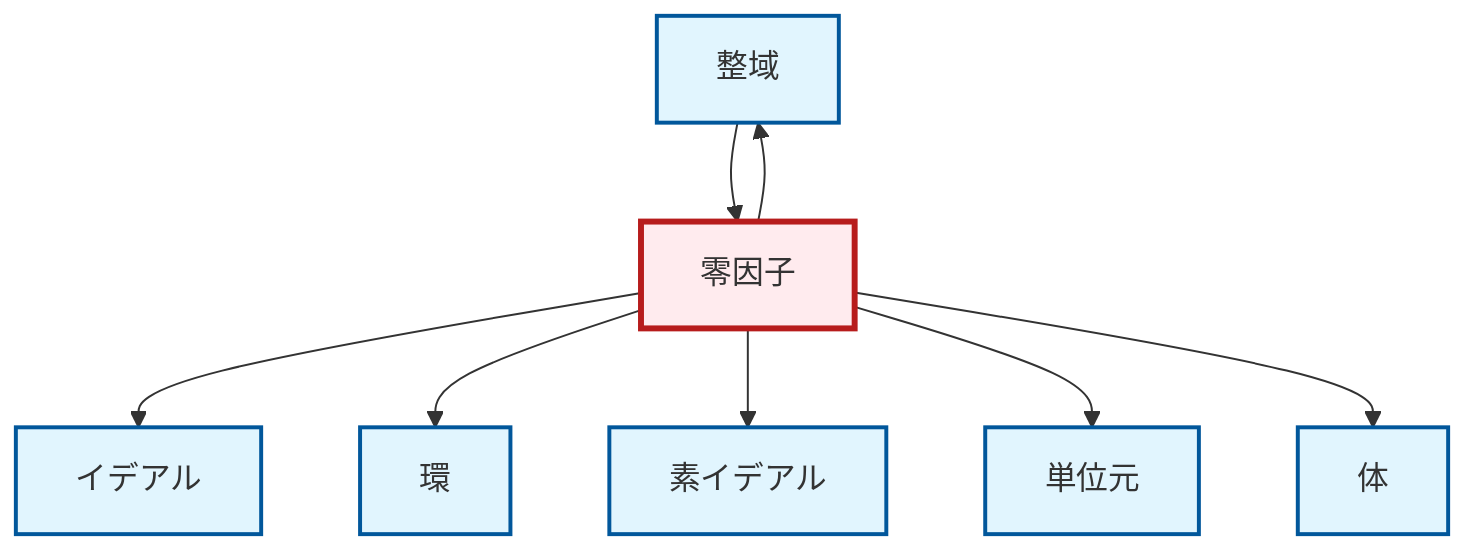 graph TD
    classDef definition fill:#e1f5fe,stroke:#01579b,stroke-width:2px
    classDef theorem fill:#f3e5f5,stroke:#4a148c,stroke-width:2px
    classDef axiom fill:#fff3e0,stroke:#e65100,stroke-width:2px
    classDef example fill:#e8f5e9,stroke:#1b5e20,stroke-width:2px
    classDef current fill:#ffebee,stroke:#b71c1c,stroke-width:3px
    def-ideal["イデアル"]:::definition
    def-field["体"]:::definition
    def-prime-ideal["素イデアル"]:::definition
    def-identity-element["単位元"]:::definition
    def-integral-domain["整域"]:::definition
    def-ring["環"]:::definition
    def-zero-divisor["零因子"]:::definition
    def-integral-domain --> def-zero-divisor
    def-zero-divisor --> def-ideal
    def-zero-divisor --> def-integral-domain
    def-zero-divisor --> def-ring
    def-zero-divisor --> def-prime-ideal
    def-zero-divisor --> def-identity-element
    def-zero-divisor --> def-field
    class def-zero-divisor current